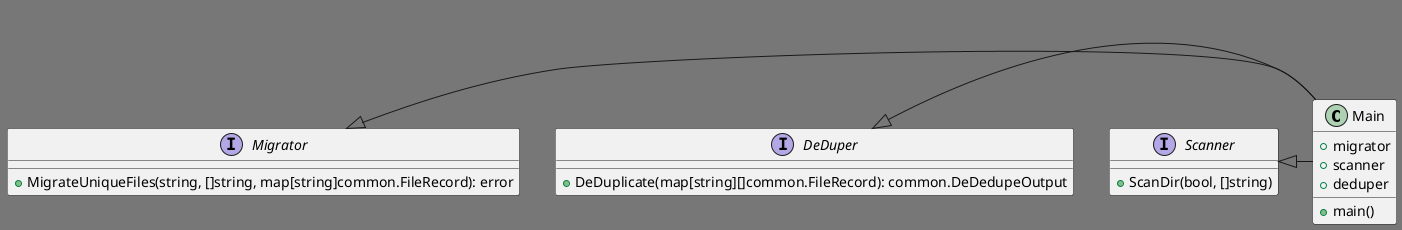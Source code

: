 @startuml
'https://plantuml.com/class-diagram
skinparam backgroundColor #777777

class Main {
    + migrator
    + scanner
    + deduper
    + main()
}
interface Migrator {
    +MigrateUniqueFiles(string, []string, map[string]common.FileRecord): error
}
interface Scanner {
    +ScanDir(bool, []string)
}
interface DeDuper {
    +DeDuplicate(map[string][]common.FileRecord): common.DeDedupeOutput
}

Migrator <|- Main
DeDuper <|- Main
Scanner <|- Main

@enduml